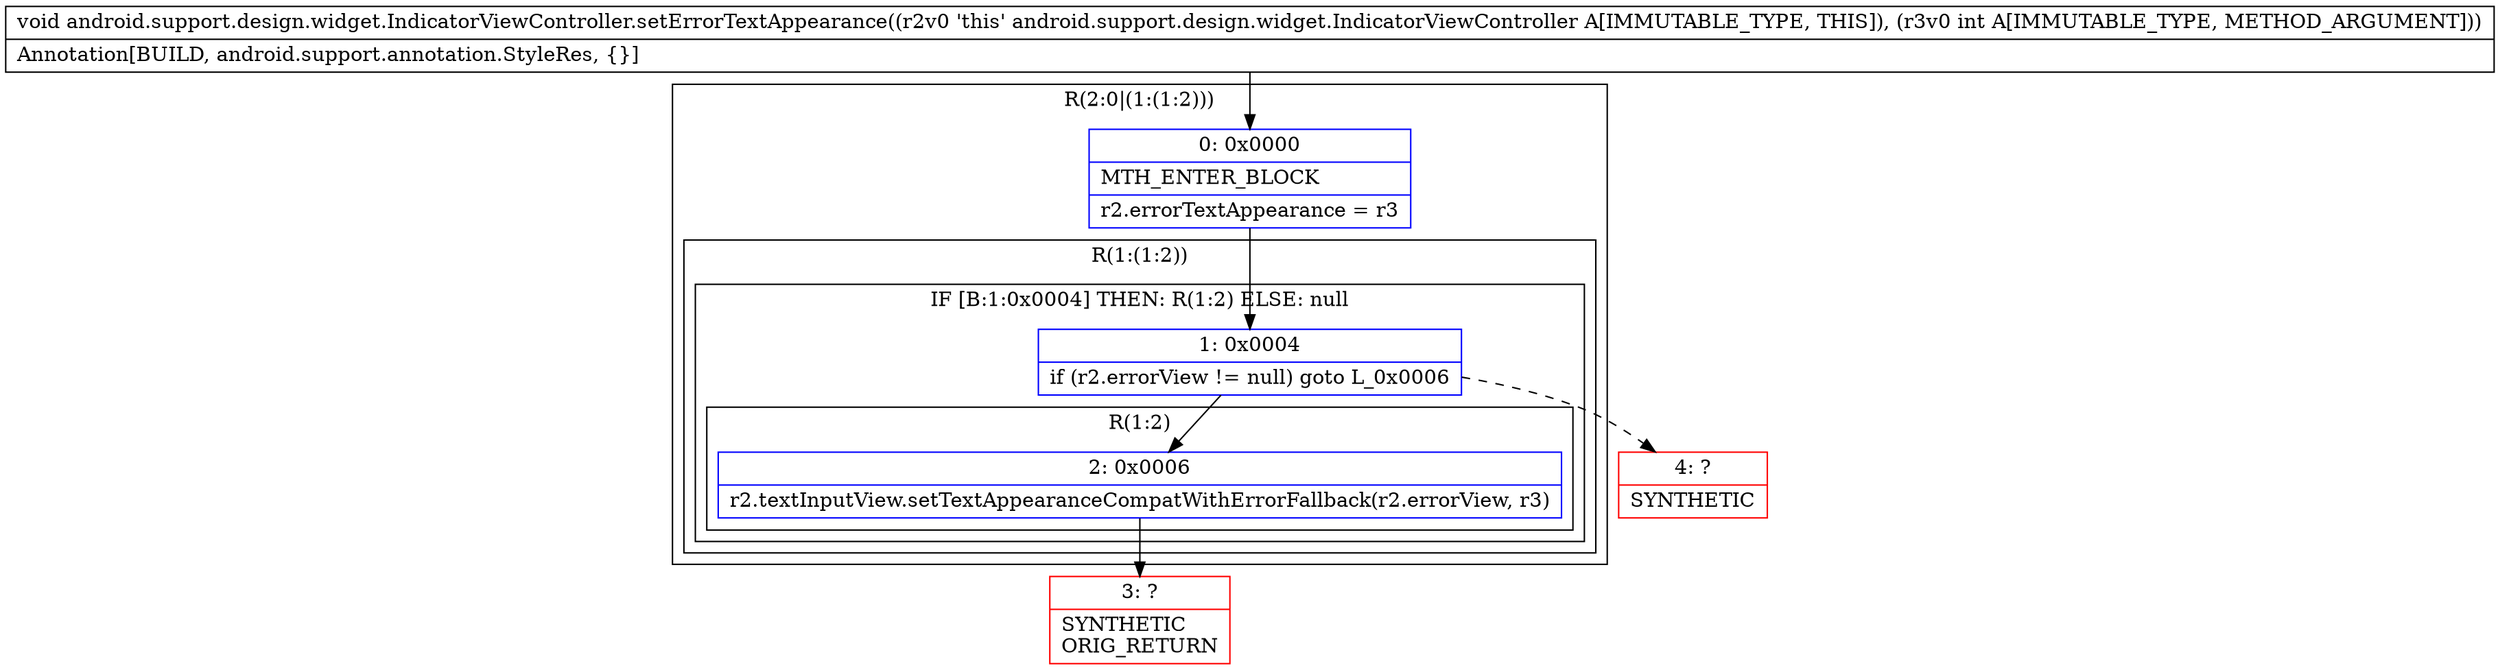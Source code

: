 digraph "CFG forandroid.support.design.widget.IndicatorViewController.setErrorTextAppearance(I)V" {
subgraph cluster_Region_545061315 {
label = "R(2:0|(1:(1:2)))";
node [shape=record,color=blue];
Node_0 [shape=record,label="{0\:\ 0x0000|MTH_ENTER_BLOCK\l|r2.errorTextAppearance = r3\l}"];
subgraph cluster_Region_1433740011 {
label = "R(1:(1:2))";
node [shape=record,color=blue];
subgraph cluster_IfRegion_2069168916 {
label = "IF [B:1:0x0004] THEN: R(1:2) ELSE: null";
node [shape=record,color=blue];
Node_1 [shape=record,label="{1\:\ 0x0004|if (r2.errorView != null) goto L_0x0006\l}"];
subgraph cluster_Region_1163442481 {
label = "R(1:2)";
node [shape=record,color=blue];
Node_2 [shape=record,label="{2\:\ 0x0006|r2.textInputView.setTextAppearanceCompatWithErrorFallback(r2.errorView, r3)\l}"];
}
}
}
}
Node_3 [shape=record,color=red,label="{3\:\ ?|SYNTHETIC\lORIG_RETURN\l}"];
Node_4 [shape=record,color=red,label="{4\:\ ?|SYNTHETIC\l}"];
MethodNode[shape=record,label="{void android.support.design.widget.IndicatorViewController.setErrorTextAppearance((r2v0 'this' android.support.design.widget.IndicatorViewController A[IMMUTABLE_TYPE, THIS]), (r3v0 int A[IMMUTABLE_TYPE, METHOD_ARGUMENT]))  | Annotation[BUILD, android.support.annotation.StyleRes, \{\}]\l}"];
MethodNode -> Node_0;
Node_0 -> Node_1;
Node_1 -> Node_2;
Node_1 -> Node_4[style=dashed];
Node_2 -> Node_3;
}


